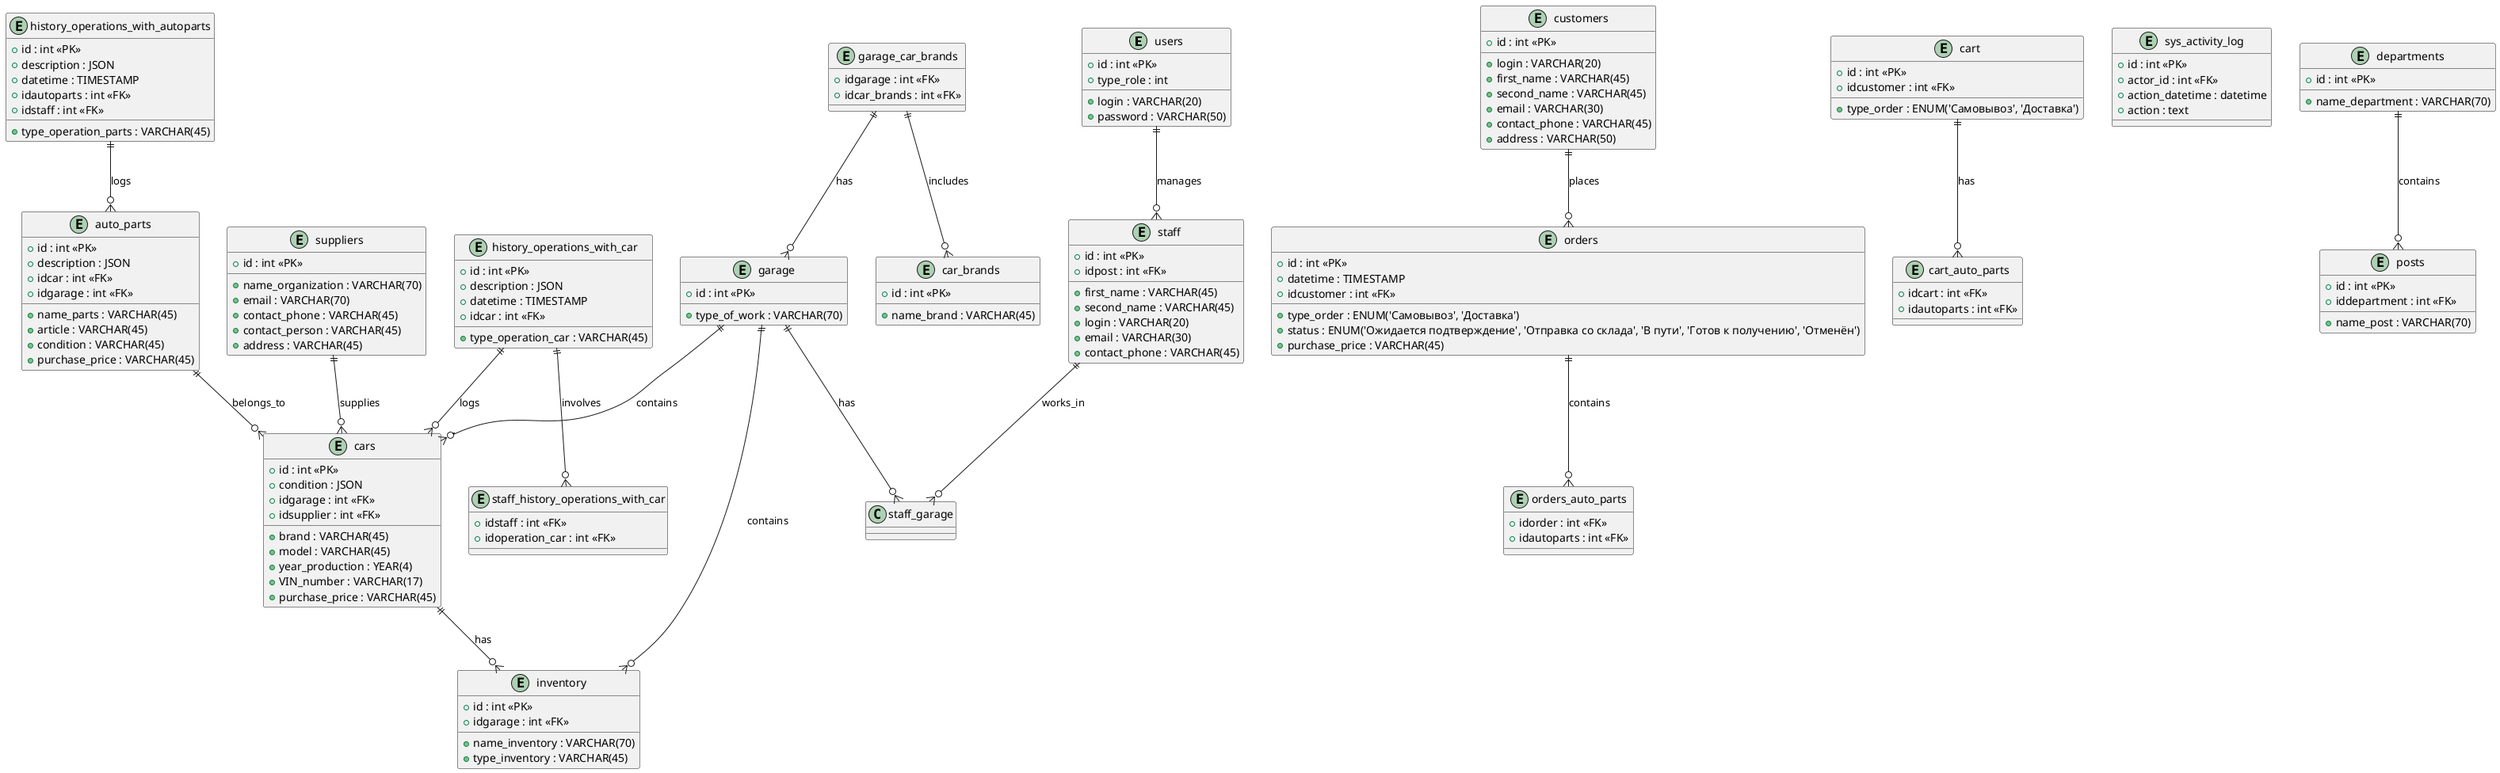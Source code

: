 @startuml

entity "users" {
  +id : int <<PK>>
  +login : VARCHAR(20)
  +password : VARCHAR(50)
  +type_role : int
}

entity "staff" {
  +id : int <<PK>>
  +first_name : VARCHAR(45)
  +second_name : VARCHAR(45)
  +login : VARCHAR(20)
  +email : VARCHAR(30)
  +contact_phone : VARCHAR(45)
  +idpost : int <<FK>>
}

entity "garage" {
  +id : int <<PK>>
  +type_of_work : VARCHAR(70)
}

entity "inventory" {
  +id : int <<PK>>
  +name_inventory : VARCHAR(70)
  +type_inventory : VARCHAR(45)
  +idgarage : int <<FK>>
}

entity "car_brands" {
  +id : int <<PK>>
  +name_brand : VARCHAR(45)
}

entity "garage_car_brands" {
  +idgarage : int <<FK>>
  +idcar_brands : int <<FK>>
}

entity "suppliers" {
  +id : int <<PK>>
  +name_organization : VARCHAR(70)
  +email : VARCHAR(70)
  +contact_phone : VARCHAR(45)
  +contact_person : VARCHAR(45)
  +address : VARCHAR(45)
}

entity "cars" {
  +id : int <<PK>>
  +brand : VARCHAR(45)
  +model : VARCHAR(45)
  +year_production : YEAR(4)
  +VIN_number : VARCHAR(17)
  +purchase_price : VARCHAR(45)
  +condition : JSON
  +idgarage : int <<FK>>
  +idsupplier : int <<FK>>
}

entity "history_operations_with_car" {
  +id : int <<PK>>
  +type_operation_car : VARCHAR(45)
  +description : JSON
  +datetime : TIMESTAMP
  +idcar : int <<FK>>
}

entity "staff_history_operations_with_car" {
  +idstaff : int <<FK>>
  +idoperation_car : int <<FK>>
}

entity "auto_parts" {
  +id : int <<PK>>
  +name_parts : VARCHAR(45)
  +article : VARCHAR(45)
  +condition : VARCHAR(45)
  +purchase_price : VARCHAR(45)
  +description : JSON
  +idcar : int <<FK>>
  +idgarage : int <<FK>>
}

entity "history_operations_with_autoparts" {
  +id : int <<PK>>
  +type_operation_parts : VARCHAR(45)
  +description : JSON
  +datetime : TIMESTAMP
  +idautoparts : int <<FK>>
  +idstaff : int <<FK>>
}

entity "customers" {
  +id : int <<PK>>
  +login : VARCHAR(20)
  +first_name : VARCHAR(45)
  +second_name : VARCHAR(45)
  +email : VARCHAR(30)
  +contact_phone : VARCHAR(45)
  +address : VARCHAR(50)
}

entity "orders" {
  +id : int <<PK>>
  +type_order : ENUM('Самовывоз', 'Доставка')
  +status : ENUM('Ожидается подтверждение', 'Отправка со склада', 'В пути', 'Готов к получению', 'Отменён')
  +datetime : TIMESTAMP
  +purchase_price : VARCHAR(45)
  +idcustomer : int <<FK>>
}

entity "orders_auto_parts" {
  +idorder : int <<FK>>
  +idautoparts : int <<FK>>
}

entity "cart" {
  +id : int <<PK>>
  +idcustomer : int <<FK>>
  +type_order : ENUM('Самовывоз', 'Доставка')
}

entity "cart_auto_parts" {
  +idcart : int <<FK>>
  +idautoparts : int <<FK>>
}

entity "sys_activity_log" {
  +id : int <<PK>>
  +actor_id : int <<FK>>
  +action_datetime : datetime
  +action : text
}

entity "departments" {
  +id : int <<PK>>
  +name_department : VARCHAR(70)
}

entity "posts" {
  +id : int <<PK>>
  +name_post : VARCHAR(70)
  +iddepartment : int <<FK>>
}

' Relationships
users ||--o{ staff : manages
staff ||--o{ staff_garage : works_in
garage ||--o{ staff_garage : has
garage ||--o{ inventory : contains
cars ||--o{ inventory : has
suppliers ||--o{ cars : supplies
garage ||--o{ cars : contains
history_operations_with_car ||--o{ cars : logs
history_operations_with_car ||--o{ staff_history_operations_with_car : involves
auto_parts ||--o{ cars : belongs_to
history_operations_with_autoparts ||--o{ auto_parts : logs
customers ||--o{ orders : places
orders ||--o{ orders_auto_parts : contains
cart ||--o{ cart_auto_parts : has
departments ||--o{ posts : contains
garage_car_brands ||--o{ car_brands : includes
garage_car_brands ||--o{ garage : has

@enduml